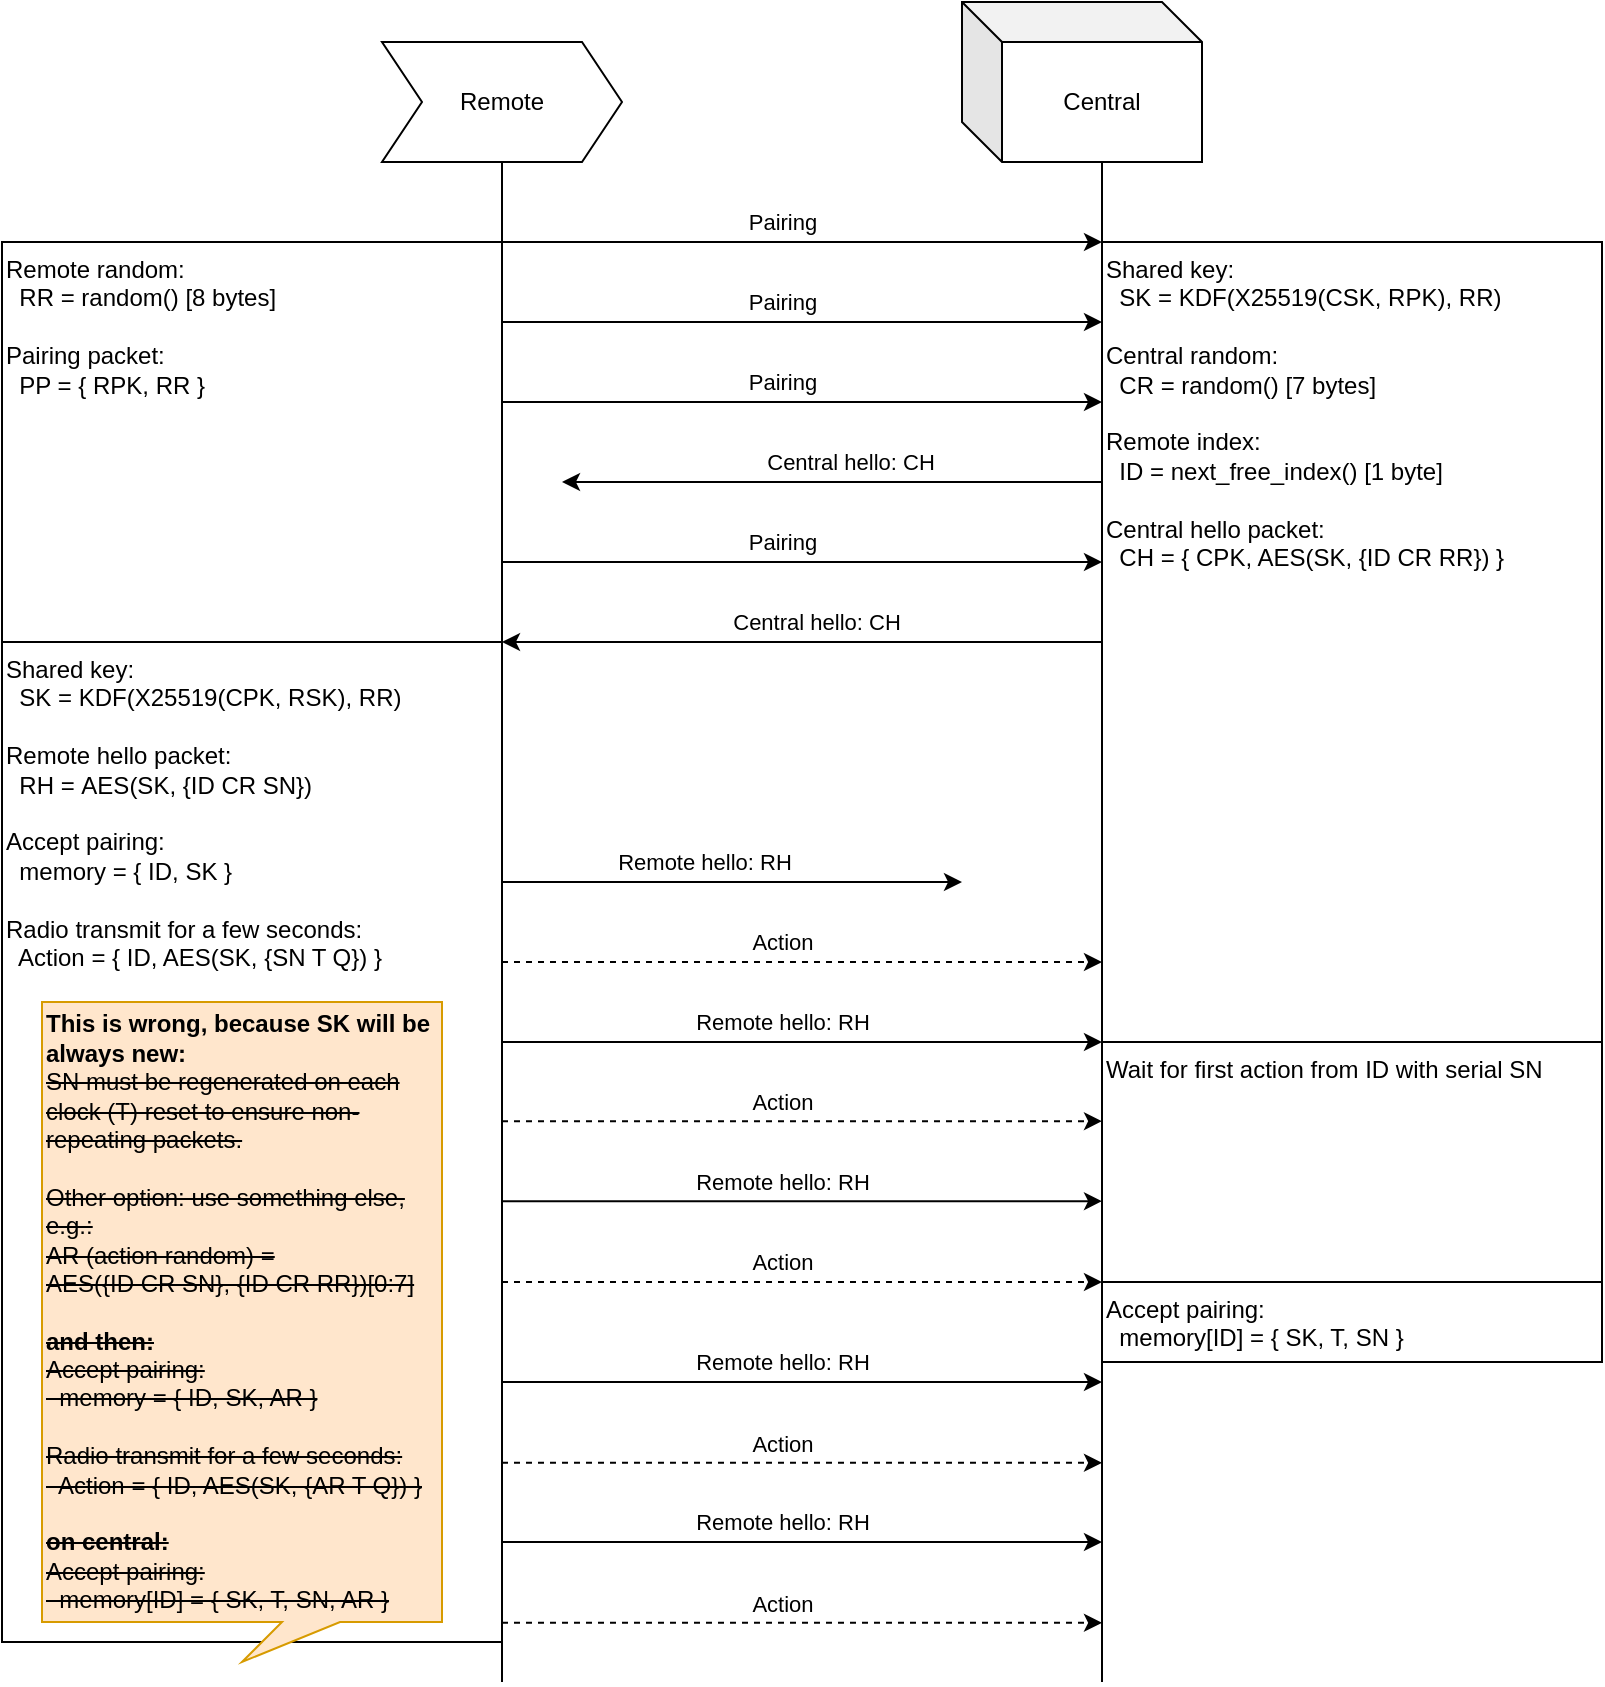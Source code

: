 <mxfile version="20.0.1" type="github">
  <diagram id="vdH0c-xZ-W6iA9BROo6P" name="Page-1">
    <mxGraphModel dx="1422" dy="877" grid="1" gridSize="10" guides="1" tooltips="1" connect="1" arrows="1" fold="1" page="1" pageScale="1" pageWidth="827" pageHeight="1169" math="0" shadow="0">
      <root>
        <mxCell id="0" />
        <mxCell id="1" parent="0" />
        <mxCell id="FENTOsaE2WCGUyI8QtAQ-1" value="Central" style="shape=cube;whiteSpace=wrap;html=1;boundedLbl=1;backgroundOutline=1;darkOpacity=0.05;darkOpacity2=0.1;" parent="1" vertex="1">
          <mxGeometry x="490" y="40" width="120" height="80" as="geometry" />
        </mxCell>
        <mxCell id="FENTOsaE2WCGUyI8QtAQ-3" value="" style="endArrow=none;html=1;rounded=0;entryX=0;entryY=0;entryDx=70;entryDy=80;entryPerimeter=0;" parent="1" target="FENTOsaE2WCGUyI8QtAQ-1" edge="1">
          <mxGeometry width="50" height="50" relative="1" as="geometry">
            <mxPoint x="560" y="880" as="sourcePoint" />
            <mxPoint x="490" y="430" as="targetPoint" />
          </mxGeometry>
        </mxCell>
        <mxCell id="FENTOsaE2WCGUyI8QtAQ-5" value="" style="endArrow=classic;html=1;rounded=0;" parent="1" edge="1">
          <mxGeometry width="50" height="50" relative="1" as="geometry">
            <mxPoint x="230" y="160" as="sourcePoint" />
            <mxPoint x="560" y="160" as="targetPoint" />
          </mxGeometry>
        </mxCell>
        <mxCell id="FENTOsaE2WCGUyI8QtAQ-6" value="Pairing" style="edgeLabel;html=1;align=center;verticalAlign=middle;resizable=0;points=[];" parent="FENTOsaE2WCGUyI8QtAQ-5" vertex="1" connectable="0">
          <mxGeometry x="0.121" y="-3" relative="1" as="geometry">
            <mxPoint x="-15" y="-13" as="offset" />
          </mxGeometry>
        </mxCell>
        <mxCell id="FENTOsaE2WCGUyI8QtAQ-13" value="" style="endArrow=classic;html=1;rounded=0;" parent="1" edge="1">
          <mxGeometry width="50" height="50" relative="1" as="geometry">
            <mxPoint x="560" y="280" as="sourcePoint" />
            <mxPoint x="290" y="280" as="targetPoint" />
          </mxGeometry>
        </mxCell>
        <mxCell id="FENTOsaE2WCGUyI8QtAQ-14" value="Central hello: CH" style="edgeLabel;html=1;align=center;verticalAlign=middle;resizable=0;points=[];" parent="FENTOsaE2WCGUyI8QtAQ-13" vertex="1" connectable="0">
          <mxGeometry x="0.121" y="-3" relative="1" as="geometry">
            <mxPoint x="25" y="-7" as="offset" />
          </mxGeometry>
        </mxCell>
        <mxCell id="FENTOsaE2WCGUyI8QtAQ-15" value="" style="endArrow=classic;html=1;rounded=0;" parent="1" edge="1">
          <mxGeometry width="50" height="50" relative="1" as="geometry">
            <mxPoint x="230" y="200" as="sourcePoint" />
            <mxPoint x="560" y="200" as="targetPoint" />
          </mxGeometry>
        </mxCell>
        <mxCell id="FENTOsaE2WCGUyI8QtAQ-16" value="Pairing" style="edgeLabel;html=1;align=center;verticalAlign=middle;resizable=0;points=[];" parent="FENTOsaE2WCGUyI8QtAQ-15" vertex="1" connectable="0">
          <mxGeometry x="0.121" y="-3" relative="1" as="geometry">
            <mxPoint x="-15" y="-13" as="offset" />
          </mxGeometry>
        </mxCell>
        <mxCell id="FENTOsaE2WCGUyI8QtAQ-19" value="" style="endArrow=classic;html=1;rounded=0;" parent="1" edge="1">
          <mxGeometry width="50" height="50" relative="1" as="geometry">
            <mxPoint x="230" y="240" as="sourcePoint" />
            <mxPoint x="560" y="240" as="targetPoint" />
          </mxGeometry>
        </mxCell>
        <mxCell id="FENTOsaE2WCGUyI8QtAQ-20" value="Pairing" style="edgeLabel;html=1;align=center;verticalAlign=middle;resizable=0;points=[];" parent="FENTOsaE2WCGUyI8QtAQ-19" vertex="1" connectable="0">
          <mxGeometry x="0.121" y="-3" relative="1" as="geometry">
            <mxPoint x="-15" y="-13" as="offset" />
          </mxGeometry>
        </mxCell>
        <mxCell id="FENTOsaE2WCGUyI8QtAQ-21" value="Shared key:&lt;br&gt;&amp;nbsp; SK = KDF(X25519(CSK, RPK), RR)&lt;br&gt;&lt;br&gt;Central random:&lt;br&gt;&amp;nbsp; CR = random() [7 bytes]&lt;br&gt;&lt;br&gt;Remote index:&lt;br&gt;&amp;nbsp; ID = next_free_index() [1 byte]&lt;br&gt;&lt;br&gt;Central hello packet:&lt;br&gt;&amp;nbsp; CH = { CPK, AES(SK, {ID CR RR}) }" style="rounded=0;whiteSpace=wrap;html=1;align=left;verticalAlign=top;" parent="1" vertex="1">
          <mxGeometry x="560" y="160" width="250" height="400" as="geometry" />
        </mxCell>
        <mxCell id="FENTOsaE2WCGUyI8QtAQ-22" value="" style="endArrow=classic;html=1;rounded=0;" parent="1" edge="1">
          <mxGeometry width="50" height="50" relative="1" as="geometry">
            <mxPoint x="230" y="320.0" as="sourcePoint" />
            <mxPoint x="560" y="320.0" as="targetPoint" />
          </mxGeometry>
        </mxCell>
        <mxCell id="FENTOsaE2WCGUyI8QtAQ-23" value="Pairing" style="edgeLabel;html=1;align=center;verticalAlign=middle;resizable=0;points=[];" parent="FENTOsaE2WCGUyI8QtAQ-22" vertex="1" connectable="0">
          <mxGeometry x="0.121" y="-3" relative="1" as="geometry">
            <mxPoint x="-15" y="-13" as="offset" />
          </mxGeometry>
        </mxCell>
        <mxCell id="FENTOsaE2WCGUyI8QtAQ-24" value="" style="shape=image;html=1;verticalAlign=top;verticalLabelPosition=bottom;labelBackgroundColor=#ffffff;imageAspect=0;aspect=fixed;image=https://cdn4.iconfinder.com/data/icons/basic-user-interface-elements/700/exit-delete-remove-close-x-128.png" parent="1" vertex="1">
          <mxGeometry x="280" y="270" width="20" height="20" as="geometry" />
        </mxCell>
        <mxCell id="FENTOsaE2WCGUyI8QtAQ-27" value="" style="endArrow=classic;html=1;rounded=0;entryX=1;entryY=1;entryDx=0;entryDy=0;" parent="1" target="FENTOsaE2WCGUyI8QtAQ-30" edge="1">
          <mxGeometry width="50" height="50" relative="1" as="geometry">
            <mxPoint x="560" y="360.0" as="sourcePoint" />
            <mxPoint x="230" y="360" as="targetPoint" />
          </mxGeometry>
        </mxCell>
        <mxCell id="FENTOsaE2WCGUyI8QtAQ-28" value="Central hello: CH" style="edgeLabel;html=1;align=center;verticalAlign=middle;resizable=0;points=[];" parent="FENTOsaE2WCGUyI8QtAQ-27" vertex="1" connectable="0">
          <mxGeometry x="0.121" y="-3" relative="1" as="geometry">
            <mxPoint x="25" y="-7" as="offset" />
          </mxGeometry>
        </mxCell>
        <mxCell id="FENTOsaE2WCGUyI8QtAQ-31" value="" style="endArrow=classic;html=1;rounded=0;" parent="1" edge="1">
          <mxGeometry width="50" height="50" relative="1" as="geometry">
            <mxPoint x="230" y="480" as="sourcePoint" />
            <mxPoint x="490" y="480" as="targetPoint" />
          </mxGeometry>
        </mxCell>
        <mxCell id="FENTOsaE2WCGUyI8QtAQ-32" value="Remote hello: RH" style="edgeLabel;html=1;align=center;verticalAlign=middle;resizable=0;points=[];" parent="FENTOsaE2WCGUyI8QtAQ-31" vertex="1" connectable="0">
          <mxGeometry x="0.121" y="-3" relative="1" as="geometry">
            <mxPoint x="-15" y="-13" as="offset" />
          </mxGeometry>
        </mxCell>
        <mxCell id="FENTOsaE2WCGUyI8QtAQ-35" value="" style="shape=image;html=1;verticalAlign=top;verticalLabelPosition=bottom;labelBackgroundColor=#ffffff;imageAspect=0;aspect=fixed;image=https://cdn4.iconfinder.com/data/icons/basic-user-interface-elements/700/exit-delete-remove-close-x-128.png" parent="1" vertex="1">
          <mxGeometry x="480" y="470" width="20" height="20" as="geometry" />
        </mxCell>
        <mxCell id="FENTOsaE2WCGUyI8QtAQ-36" value="" style="endArrow=classic;html=1;rounded=0;dashed=1;" parent="1" edge="1">
          <mxGeometry width="50" height="50" relative="1" as="geometry">
            <mxPoint x="230" y="520" as="sourcePoint" />
            <mxPoint x="560" y="520" as="targetPoint" />
          </mxGeometry>
        </mxCell>
        <mxCell id="FENTOsaE2WCGUyI8QtAQ-37" value="Action" style="edgeLabel;html=1;align=center;verticalAlign=middle;resizable=0;points=[];" parent="FENTOsaE2WCGUyI8QtAQ-36" vertex="1" connectable="0">
          <mxGeometry x="0.121" y="-3" relative="1" as="geometry">
            <mxPoint x="-15" y="-13" as="offset" />
          </mxGeometry>
        </mxCell>
        <mxCell id="FENTOsaE2WCGUyI8QtAQ-40" value="Wait for first action from ID with serial SN" style="rounded=0;whiteSpace=wrap;html=1;align=left;verticalAlign=top;" parent="1" vertex="1">
          <mxGeometry x="560" y="560" width="250" height="120" as="geometry" />
        </mxCell>
        <mxCell id="FENTOsaE2WCGUyI8QtAQ-41" value="" style="endArrow=classic;html=1;rounded=0;" parent="1" edge="1">
          <mxGeometry width="50" height="50" relative="1" as="geometry">
            <mxPoint x="230" y="560" as="sourcePoint" />
            <mxPoint x="560" y="560" as="targetPoint" />
          </mxGeometry>
        </mxCell>
        <mxCell id="FENTOsaE2WCGUyI8QtAQ-42" value="Remote hello: RH" style="edgeLabel;html=1;align=center;verticalAlign=middle;resizable=0;points=[];" parent="FENTOsaE2WCGUyI8QtAQ-41" vertex="1" connectable="0">
          <mxGeometry x="0.121" y="-3" relative="1" as="geometry">
            <mxPoint x="-15" y="-13" as="offset" />
          </mxGeometry>
        </mxCell>
        <mxCell id="FENTOsaE2WCGUyI8QtAQ-45" value="" style="endArrow=classic;html=1;rounded=0;dashed=1;" parent="1" edge="1">
          <mxGeometry width="50" height="50" relative="1" as="geometry">
            <mxPoint x="230" y="599.58" as="sourcePoint" />
            <mxPoint x="560" y="599.58" as="targetPoint" />
          </mxGeometry>
        </mxCell>
        <mxCell id="FENTOsaE2WCGUyI8QtAQ-46" value="Action" style="edgeLabel;html=1;align=center;verticalAlign=middle;resizable=0;points=[];" parent="FENTOsaE2WCGUyI8QtAQ-45" vertex="1" connectable="0">
          <mxGeometry x="0.121" y="-3" relative="1" as="geometry">
            <mxPoint x="-15" y="-13" as="offset" />
          </mxGeometry>
        </mxCell>
        <mxCell id="FENTOsaE2WCGUyI8QtAQ-47" value="" style="endArrow=classic;html=1;rounded=0;" parent="1" edge="1">
          <mxGeometry width="50" height="50" relative="1" as="geometry">
            <mxPoint x="230" y="639.58" as="sourcePoint" />
            <mxPoint x="560" y="639.58" as="targetPoint" />
          </mxGeometry>
        </mxCell>
        <mxCell id="FENTOsaE2WCGUyI8QtAQ-48" value="Remote hello: RH" style="edgeLabel;html=1;align=center;verticalAlign=middle;resizable=0;points=[];" parent="FENTOsaE2WCGUyI8QtAQ-47" vertex="1" connectable="0">
          <mxGeometry x="0.121" y="-3" relative="1" as="geometry">
            <mxPoint x="-15" y="-13" as="offset" />
          </mxGeometry>
        </mxCell>
        <mxCell id="FENTOsaE2WCGUyI8QtAQ-49" value="" style="endArrow=classic;html=1;rounded=0;dashed=1;" parent="1" edge="1">
          <mxGeometry width="50" height="50" relative="1" as="geometry">
            <mxPoint x="230" y="680.0" as="sourcePoint" />
            <mxPoint x="560" y="680.0" as="targetPoint" />
          </mxGeometry>
        </mxCell>
        <mxCell id="FENTOsaE2WCGUyI8QtAQ-50" value="Action" style="edgeLabel;html=1;align=center;verticalAlign=middle;resizable=0;points=[];" parent="FENTOsaE2WCGUyI8QtAQ-49" vertex="1" connectable="0">
          <mxGeometry x="0.121" y="-3" relative="1" as="geometry">
            <mxPoint x="-15" y="-13" as="offset" />
          </mxGeometry>
        </mxCell>
        <mxCell id="FENTOsaE2WCGUyI8QtAQ-51" value="Accept pairing:&lt;br&gt;&amp;nbsp; memory[ID] = { SK, T, SN }" style="rounded=0;whiteSpace=wrap;html=1;align=left;verticalAlign=top;" parent="1" vertex="1">
          <mxGeometry x="560" y="680" width="250" height="40" as="geometry" />
        </mxCell>
        <mxCell id="FENTOsaE2WCGUyI8QtAQ-52" value="" style="endArrow=classic;html=1;rounded=0;" parent="1" edge="1">
          <mxGeometry width="50" height="50" relative="1" as="geometry">
            <mxPoint x="230" y="730.0" as="sourcePoint" />
            <mxPoint x="560" y="730.0" as="targetPoint" />
          </mxGeometry>
        </mxCell>
        <mxCell id="FENTOsaE2WCGUyI8QtAQ-53" value="Remote hello: RH" style="edgeLabel;html=1;align=center;verticalAlign=middle;resizable=0;points=[];" parent="FENTOsaE2WCGUyI8QtAQ-52" vertex="1" connectable="0">
          <mxGeometry x="0.121" y="-3" relative="1" as="geometry">
            <mxPoint x="-15" y="-13" as="offset" />
          </mxGeometry>
        </mxCell>
        <mxCell id="FENTOsaE2WCGUyI8QtAQ-54" value="" style="endArrow=classic;html=1;rounded=0;dashed=1;" parent="1" edge="1">
          <mxGeometry width="50" height="50" relative="1" as="geometry">
            <mxPoint x="230" y="770.42" as="sourcePoint" />
            <mxPoint x="560" y="770.42" as="targetPoint" />
          </mxGeometry>
        </mxCell>
        <mxCell id="FENTOsaE2WCGUyI8QtAQ-55" value="Action" style="edgeLabel;html=1;align=center;verticalAlign=middle;resizable=0;points=[];" parent="FENTOsaE2WCGUyI8QtAQ-54" vertex="1" connectable="0">
          <mxGeometry x="0.121" y="-3" relative="1" as="geometry">
            <mxPoint x="-15" y="-13" as="offset" />
          </mxGeometry>
        </mxCell>
        <mxCell id="FENTOsaE2WCGUyI8QtAQ-2" value="Remote" style="shape=step;perimeter=stepPerimeter;whiteSpace=wrap;html=1;fixedSize=1;" parent="1" vertex="1">
          <mxGeometry x="200" y="60" width="120" height="60" as="geometry" />
        </mxCell>
        <mxCell id="FENTOsaE2WCGUyI8QtAQ-4" value="" style="endArrow=none;html=1;rounded=0;entryX=0.5;entryY=1;entryDx=0;entryDy=0;" parent="1" target="FENTOsaE2WCGUyI8QtAQ-2" edge="1">
          <mxGeometry width="50" height="50" relative="1" as="geometry">
            <mxPoint x="260" y="880" as="sourcePoint" />
            <mxPoint x="520" y="430" as="targetPoint" />
          </mxGeometry>
        </mxCell>
        <mxCell id="FENTOsaE2WCGUyI8QtAQ-30" value="Remote random:&lt;br&gt;&amp;nbsp; RR = random() [8 bytes]&lt;br&gt;&lt;br&gt;Pairing packet:&lt;br&gt;&amp;nbsp; PP = { RPK, RR }" style="rounded=0;whiteSpace=wrap;html=1;align=left;verticalAlign=top;" parent="1" vertex="1">
          <mxGeometry x="10" y="160" width="250" height="200" as="geometry" />
        </mxCell>
        <mxCell id="FENTOsaE2WCGUyI8QtAQ-56" value="" style="endArrow=classic;html=1;rounded=0;" parent="1" edge="1">
          <mxGeometry width="50" height="50" relative="1" as="geometry">
            <mxPoint x="230" y="810" as="sourcePoint" />
            <mxPoint x="560" y="810" as="targetPoint" />
          </mxGeometry>
        </mxCell>
        <mxCell id="FENTOsaE2WCGUyI8QtAQ-57" value="Remote hello: RH" style="edgeLabel;html=1;align=center;verticalAlign=middle;resizable=0;points=[];" parent="FENTOsaE2WCGUyI8QtAQ-56" vertex="1" connectable="0">
          <mxGeometry x="0.121" y="-3" relative="1" as="geometry">
            <mxPoint x="-15" y="-13" as="offset" />
          </mxGeometry>
        </mxCell>
        <mxCell id="FENTOsaE2WCGUyI8QtAQ-58" value="" style="endArrow=classic;html=1;rounded=0;dashed=1;" parent="1" edge="1">
          <mxGeometry width="50" height="50" relative="1" as="geometry">
            <mxPoint x="230" y="850.42" as="sourcePoint" />
            <mxPoint x="560" y="850.42" as="targetPoint" />
          </mxGeometry>
        </mxCell>
        <mxCell id="FENTOsaE2WCGUyI8QtAQ-59" value="Action" style="edgeLabel;html=1;align=center;verticalAlign=middle;resizable=0;points=[];" parent="FENTOsaE2WCGUyI8QtAQ-58" vertex="1" connectable="0">
          <mxGeometry x="0.121" y="-3" relative="1" as="geometry">
            <mxPoint x="-15" y="-13" as="offset" />
          </mxGeometry>
        </mxCell>
        <mxCell id="FENTOsaE2WCGUyI8QtAQ-29" value="Shared key:&lt;br&gt;&amp;nbsp; SK = KDF(X25519(CPK, RSK), RR)&lt;br&gt;&lt;br&gt;Remote hello packet:&lt;br&gt;&amp;nbsp; RH =&amp;nbsp;AES(SK, {ID CR SN})&lt;br&gt;&lt;br&gt;Accept pairing:&lt;br&gt;&amp;nbsp; memory = { ID, SK }&lt;br&gt;&lt;br&gt;Radio transmit for a few seconds:&lt;br&gt;&amp;nbsp; Action = { ID, AES(SK, {SN T Q}) }" style="rounded=0;whiteSpace=wrap;html=1;align=left;verticalAlign=top;" parent="1" vertex="1">
          <mxGeometry x="10" y="360" width="250" height="500" as="geometry" />
        </mxCell>
        <mxCell id="Zcq1oVJiTlp6bigTHLSe-1" value="&lt;div&gt;&lt;b&gt;This is wrong, because SK will be always new:&lt;/b&gt;&lt;/div&gt;&lt;div&gt;&lt;strike&gt;SN must be regenerated on each clock (T) reset to ensure non-repeating packets.&lt;/strike&gt;&lt;/div&gt;&lt;div&gt;&lt;strike&gt;&lt;br&gt;&lt;/strike&gt;&lt;/div&gt;&lt;div&gt;&lt;strike&gt;Other option: use something else, e.g.:&lt;/strike&gt;&lt;/div&gt;&lt;div&gt;&lt;strike&gt;AR (action random) =&lt;/strike&gt;&lt;/div&gt;&lt;div&gt;&lt;strike&gt;AES({ID CR SN}, {ID CR RR})[0:7]&lt;/strike&gt;&lt;/div&gt;&lt;div&gt;&lt;strike&gt;&lt;br&gt;&lt;/strike&gt;&lt;/div&gt;&lt;div&gt;&lt;strike&gt;&lt;b&gt;and then:&lt;/b&gt;&lt;/strike&gt;&lt;/div&gt;&lt;div&gt;&lt;strike&gt;Accept pairing:&lt;br&gt;&amp;nbsp; memory = { ID, SK, AR }&lt;br&gt;&lt;br&gt;Radio transmit for a few seconds:&lt;br&gt;&amp;nbsp; Action = { ID, AES(SK, {AR T Q}) }&lt;/strike&gt;&lt;/div&gt;&lt;div&gt;&lt;strike&gt;&lt;br&gt;&lt;/strike&gt;&lt;/div&gt;&lt;div&gt;&lt;strike&gt;&lt;b&gt;on central:&lt;/b&gt;&lt;br&gt;&lt;/strike&gt;&lt;/div&gt;&lt;div&gt;&lt;strike&gt;Accept pairing:&lt;br&gt;&amp;nbsp; memory[ID] = { SK, T, SN, AR }&lt;/strike&gt;&lt;/div&gt;" style="shape=callout;whiteSpace=wrap;html=1;perimeter=calloutPerimeter;rotation=0;size=20;position=0.6;base=29;align=left;fillColor=#ffe6cc;strokeColor=#d79b00;" vertex="1" parent="1">
          <mxGeometry x="30" y="540" width="200" height="330" as="geometry" />
        </mxCell>
      </root>
    </mxGraphModel>
  </diagram>
</mxfile>
